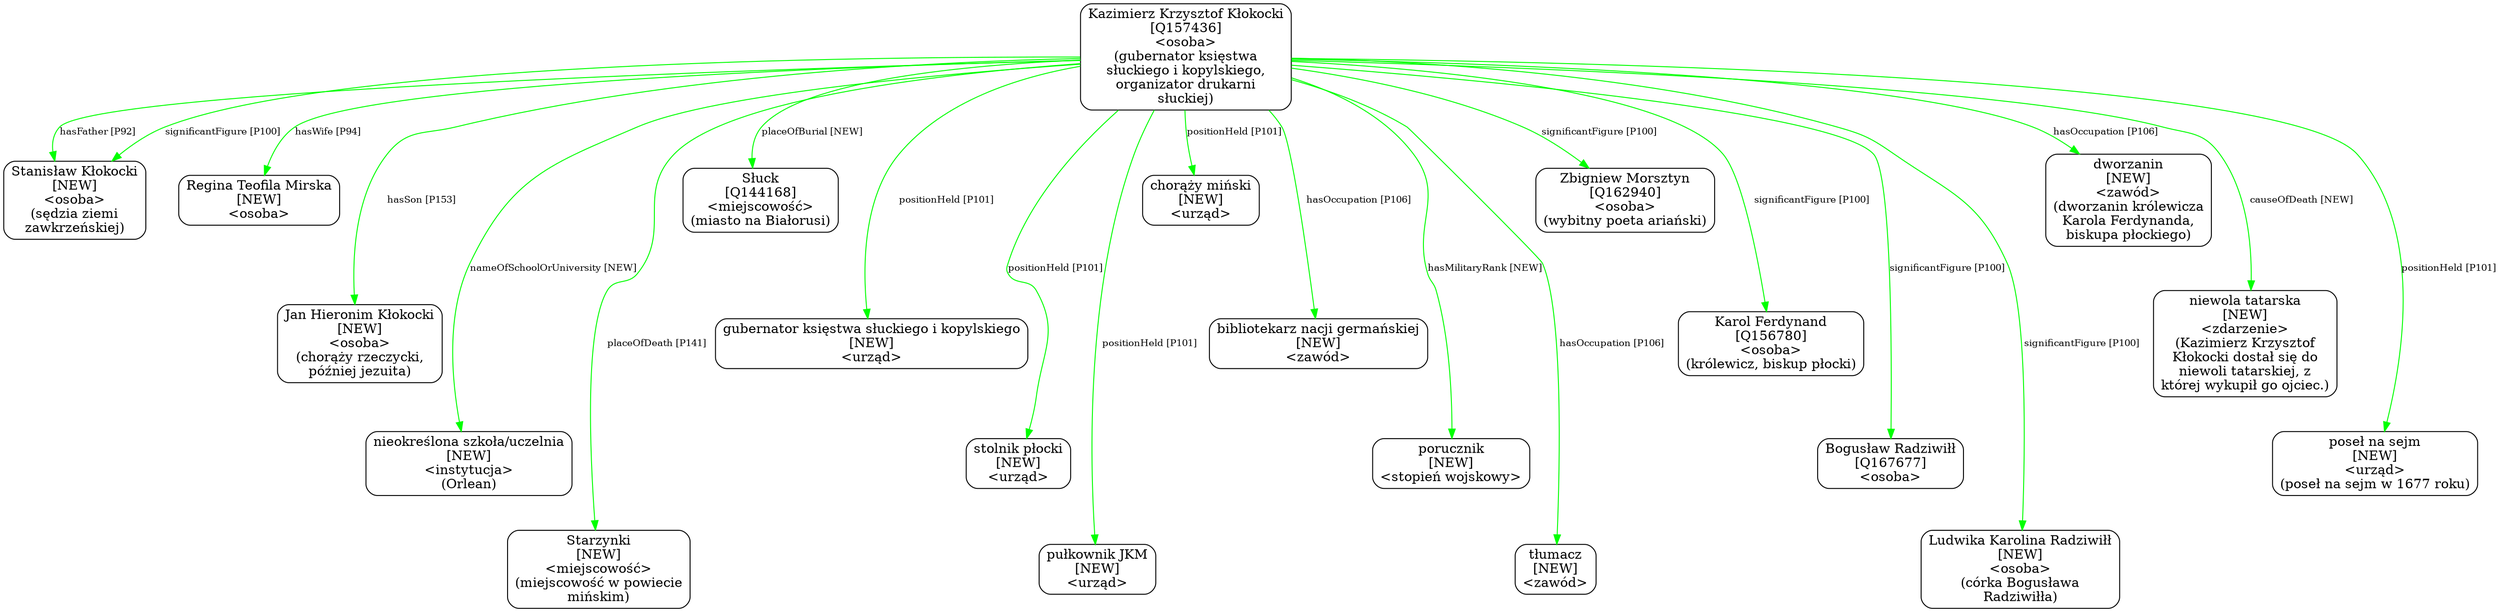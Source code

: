 digraph {
	node [shape=box,
		style=rounded
	];
	edge [fontsize=10];
	"Kazimierz Krzysztof Kłokocki
[Q157436]
<osoba>
(gubernator księstwa
słuckiego i kopylskiego,
organizator drukarni
słuckiej)"	[color=black,
		label="Kazimierz Krzysztof Kłokocki
[Q157436]
<osoba>
(gubernator księstwa
słuckiego i kopylskiego,
organizator drukarni
słuckiej)"];
	"Kazimierz Krzysztof Kłokocki
[Q157436]
<osoba>
(gubernator księstwa
słuckiego i kopylskiego,
organizator drukarni
słuckiej)" -> "Stanisław Kłokocki
[NEW]
<osoba>
(sędzia ziemi
zawkrzeńskiej)"	[color=green,
		label="hasFather [P92]"];
	"Kazimierz Krzysztof Kłokocki
[Q157436]
<osoba>
(gubernator księstwa
słuckiego i kopylskiego,
organizator drukarni
słuckiej)" -> "Stanisław Kłokocki
[NEW]
<osoba>
(sędzia ziemi
zawkrzeńskiej)"	[color=green,
		label="significantFigure [P100]"];
	"Kazimierz Krzysztof Kłokocki
[Q157436]
<osoba>
(gubernator księstwa
słuckiego i kopylskiego,
organizator drukarni
słuckiej)" -> "Regina Teofila Mirska
[NEW]
<osoba>"	[color=green,
		label="hasWife [P94]",
		minlen=1];
	"Kazimierz Krzysztof Kłokocki
[Q157436]
<osoba>
(gubernator księstwa
słuckiego i kopylskiego,
organizator drukarni
słuckiej)" -> "Jan Hieronim Kłokocki
[NEW]
<osoba>
(chorąży rzeczycki,
później jezuita)"	[color=green,
		label="hasSon [P153]",
		minlen=2];
	"Kazimierz Krzysztof Kłokocki
[Q157436]
<osoba>
(gubernator księstwa
słuckiego i kopylskiego,
organizator drukarni
słuckiej)" -> "nieokreślona szkoła/uczelnia
[NEW]
<instytucja>
(Orlean)"	[color=green,
		label="nameOfSchoolOrUniversity [NEW]",
		minlen=3];
	"Kazimierz Krzysztof Kłokocki
[Q157436]
<osoba>
(gubernator księstwa
słuckiego i kopylskiego,
organizator drukarni
słuckiej)" -> "Starzynki
[NEW]
<miejscowość>
(miejscowość w powiecie
mińskim)"	[color=green,
		label="placeOfDeath [P141]",
		minlen=4];
	"Kazimierz Krzysztof Kłokocki
[Q157436]
<osoba>
(gubernator księstwa
słuckiego i kopylskiego,
organizator drukarni
słuckiej)" -> "Słuck
[Q144168]
<miejscowość>
(miasto na Białorusi)"	[color=green,
		label="placeOfBurial [NEW]",
		minlen=1];
	"Kazimierz Krzysztof Kłokocki
[Q157436]
<osoba>
(gubernator księstwa
słuckiego i kopylskiego,
organizator drukarni
słuckiej)" -> "gubernator księstwa słuckiego i kopylskiego
[NEW]
<urząd>"	[color=green,
		label="positionHeld [P101]",
		minlen=2];
	"Kazimierz Krzysztof Kłokocki
[Q157436]
<osoba>
(gubernator księstwa
słuckiego i kopylskiego,
organizator drukarni
słuckiej)" -> "stolnik płocki
[NEW]
<urząd>"	[color=green,
		label="positionHeld [P101]",
		minlen=3];
	"Kazimierz Krzysztof Kłokocki
[Q157436]
<osoba>
(gubernator księstwa
słuckiego i kopylskiego,
organizator drukarni
słuckiej)" -> "pułkownik JKM
[NEW]
<urząd>"	[color=green,
		label="positionHeld [P101]",
		minlen=4];
	"Kazimierz Krzysztof Kłokocki
[Q157436]
<osoba>
(gubernator księstwa
słuckiego i kopylskiego,
organizator drukarni
słuckiej)" -> "chorąży miński
[NEW]
<urząd>"	[color=green,
		label="positionHeld [P101]",
		minlen=1];
	"Kazimierz Krzysztof Kłokocki
[Q157436]
<osoba>
(gubernator księstwa
słuckiego i kopylskiego,
organizator drukarni
słuckiej)" -> "bibliotekarz nacji germańskiej
[NEW]
<zawód>"	[color=green,
		label="hasOccupation [P106]",
		minlen=2];
	"Kazimierz Krzysztof Kłokocki
[Q157436]
<osoba>
(gubernator księstwa
słuckiego i kopylskiego,
organizator drukarni
słuckiej)" -> "porucznik
[NEW]
<stopień wojskowy>"	[color=green,
		label="hasMilitaryRank [NEW]",
		minlen=3];
	"Kazimierz Krzysztof Kłokocki
[Q157436]
<osoba>
(gubernator księstwa
słuckiego i kopylskiego,
organizator drukarni
słuckiej)" -> "tłumacz
[NEW]
<zawód>"	[color=green,
		label="hasOccupation [P106]",
		minlen=4];
	"Kazimierz Krzysztof Kłokocki
[Q157436]
<osoba>
(gubernator księstwa
słuckiego i kopylskiego,
organizator drukarni
słuckiej)" -> "Zbigniew Morsztyn
[Q162940]
<osoba>
(wybitny poeta ariański)"	[color=green,
		label="significantFigure [P100]",
		minlen=1];
	"Kazimierz Krzysztof Kłokocki
[Q157436]
<osoba>
(gubernator księstwa
słuckiego i kopylskiego,
organizator drukarni
słuckiej)" -> "Karol Ferdynand
[Q156780]
<osoba>
(królewicz, biskup płocki)"	[color=green,
		label="significantFigure [P100]",
		minlen=2];
	"Kazimierz Krzysztof Kłokocki
[Q157436]
<osoba>
(gubernator księstwa
słuckiego i kopylskiego,
organizator drukarni
słuckiej)" -> "Bogusław Radziwiłł
[Q167677]
<osoba>"	[color=green,
		label="significantFigure [P100]",
		minlen=3];
	"Kazimierz Krzysztof Kłokocki
[Q157436]
<osoba>
(gubernator księstwa
słuckiego i kopylskiego,
organizator drukarni
słuckiej)" -> "Ludwika Karolina Radziwiłł
[NEW]
<osoba>
(córka Bogusława
Radziwiłła)"	[color=green,
		label="significantFigure [P100]",
		minlen=4];
	"Kazimierz Krzysztof Kłokocki
[Q157436]
<osoba>
(gubernator księstwa
słuckiego i kopylskiego,
organizator drukarni
słuckiej)" -> "dworzanin
[NEW]
<zawód>
(dworzanin królewicza
Karola Ferdynanda,
biskupa płockiego)"	[color=green,
		label="hasOccupation [P106]",
		minlen=1];
	"Kazimierz Krzysztof Kłokocki
[Q157436]
<osoba>
(gubernator księstwa
słuckiego i kopylskiego,
organizator drukarni
słuckiej)" -> "niewola tatarska
[NEW]
<zdarzenie>
(Kazimierz Krzysztof
Kłokocki dostał się do
niewoli tatarskiej, z
której wykupił go ojciec.)"	[color=green,
		label="causeOfDeath [NEW]",
		minlen=2];
	"Kazimierz Krzysztof Kłokocki
[Q157436]
<osoba>
(gubernator księstwa
słuckiego i kopylskiego,
organizator drukarni
słuckiej)" -> "poseł na sejm
[NEW]
<urząd>
(poseł na sejm w 1677 roku)"	[color=green,
		label="positionHeld [P101]",
		minlen=3];
}
